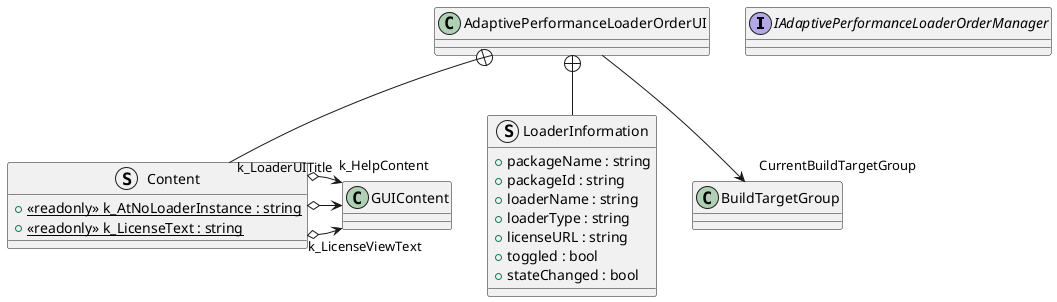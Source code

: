 @startuml
interface IAdaptivePerformanceLoaderOrderManager {
}
class AdaptivePerformanceLoaderOrderUI {
}
struct LoaderInformation {
    + packageName : string
    + packageId : string
    + loaderName : string
    + loaderType : string
    + licenseURL : string
    + toggled : bool
    + stateChanged : bool
}
struct Content {
    + {static} <<readonly>> k_AtNoLoaderInstance : string
    + {static} <<readonly>> k_LicenseText : string
}
AdaptivePerformanceLoaderOrderUI --> "CurrentBuildTargetGroup" BuildTargetGroup
AdaptivePerformanceLoaderOrderUI +-- LoaderInformation
AdaptivePerformanceLoaderOrderUI +-- Content
Content o-> "k_LicenseViewText" GUIContent
Content o-> "k_LoaderUITitle" GUIContent
Content o-> "k_HelpContent" GUIContent
@enduml
